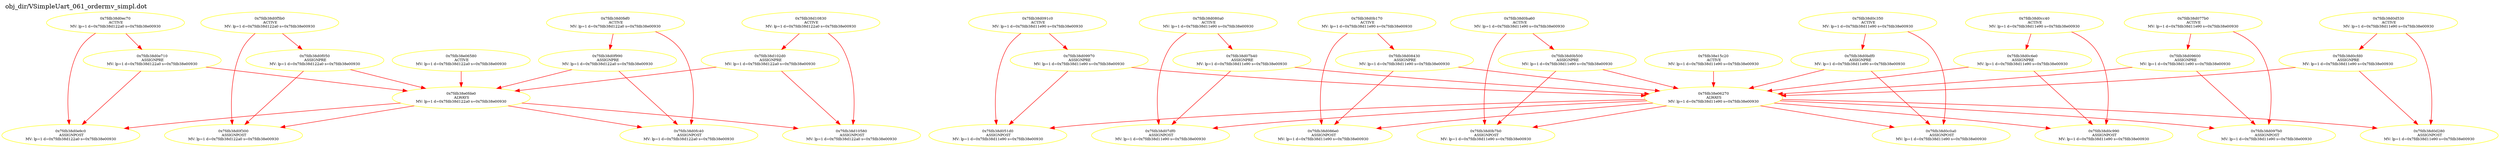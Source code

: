 digraph v3graph {
	graph	[label="obj_dir/VSimpleUart_061_ordermv_simpl.dot",
		 labelloc=t, labeljust=l,
		 //size="7.5,10",
		 rankdir=TB];
	n0	[fontsize=8 label="0x7fdb38e06580\n ACTIVE\nMV: lp=1 d=0x7fdb38d122a0 s=0x7fdb38e00930", color=yellow];
	n1	[fontsize=8 label="0x7fdb38d0ec70\n ACTIVE\nMV: lp=1 d=0x7fdb38d122a0 s=0x7fdb38e00930", color=yellow];
	n2	[fontsize=8 label="0x7fdb38d0f5b0\n ACTIVE\nMV: lp=1 d=0x7fdb38d122a0 s=0x7fdb38e00930", color=yellow];
	n3	[fontsize=8 label="0x7fdb38d0fef0\n ACTIVE\nMV: lp=1 d=0x7fdb38d122a0 s=0x7fdb38e00930", color=yellow];
	n4	[fontsize=8 label="0x7fdb38d10830\n ACTIVE\nMV: lp=1 d=0x7fdb38d122a0 s=0x7fdb38e00930", color=yellow];
	n5	[fontsize=8 label="0x7fdb38e15c20\n ACTIVE\nMV: lp=1 d=0x7fdb38d11e90 s=0x7fdb38e00930", color=yellow];
	n6	[fontsize=8 label="0x7fdb38d091c0\n ACTIVE\nMV: lp=1 d=0x7fdb38d11e90 s=0x7fdb38e00930", color=yellow];
	n7	[fontsize=8 label="0x7fdb38d080a0\n ACTIVE\nMV: lp=1 d=0x7fdb38d11e90 s=0x7fdb38e00930", color=yellow];
	n8	[fontsize=8 label="0x7fdb38d0b170\n ACTIVE\nMV: lp=1 d=0x7fdb38d11e90 s=0x7fdb38e00930", color=yellow];
	n9	[fontsize=8 label="0x7fdb38d0ba60\n ACTIVE\nMV: lp=1 d=0x7fdb38d11e90 s=0x7fdb38e00930", color=yellow];
	n10	[fontsize=8 label="0x7fdb38d0c350\n ACTIVE\nMV: lp=1 d=0x7fdb38d11e90 s=0x7fdb38e00930", color=yellow];
	n11	[fontsize=8 label="0x7fdb38d0cc40\n ACTIVE\nMV: lp=1 d=0x7fdb38d11e90 s=0x7fdb38e00930", color=yellow];
	n12	[fontsize=8 label="0x7fdb38d077b0\n ACTIVE\nMV: lp=1 d=0x7fdb38d11e90 s=0x7fdb38e00930", color=yellow];
	n13	[fontsize=8 label="0x7fdb38d0d530\n ACTIVE\nMV: lp=1 d=0x7fdb38d11e90 s=0x7fdb38e00930", color=yellow];
	n14	[fontsize=8 label="0x7fdb38d0e710\n ASSIGNPRE\nMV: lp=1 d=0x7fdb38d122a0 s=0x7fdb38e00930", color=yellow];
	n15	[fontsize=8 label="0x7fdb38d0f050\n ASSIGNPRE\nMV: lp=1 d=0x7fdb38d122a0 s=0x7fdb38e00930", color=yellow];
	n16	[fontsize=8 label="0x7fdb38d0f990\n ASSIGNPRE\nMV: lp=1 d=0x7fdb38d122a0 s=0x7fdb38e00930", color=yellow];
	n17	[fontsize=8 label="0x7fdb38d102d0\n ASSIGNPRE\nMV: lp=1 d=0x7fdb38d122a0 s=0x7fdb38e00930", color=yellow];
	n18	[fontsize=8 label="0x7fdb38d09970\n ASSIGNPRE\nMV: lp=1 d=0x7fdb38d11e90 s=0x7fdb38e00930", color=yellow];
	n19	[fontsize=8 label="0x7fdb38d07b40\n ASSIGNPRE\nMV: lp=1 d=0x7fdb38d11e90 s=0x7fdb38e00930", color=yellow];
	n20	[fontsize=8 label="0x7fdb38d08430\n ASSIGNPRE\nMV: lp=1 d=0x7fdb38d11e90 s=0x7fdb38e00930", color=yellow];
	n21	[fontsize=8 label="0x7fdb38d0b500\n ASSIGNPRE\nMV: lp=1 d=0x7fdb38d11e90 s=0x7fdb38e00930", color=yellow];
	n22	[fontsize=8 label="0x7fdb38d0bdf0\n ASSIGNPRE\nMV: lp=1 d=0x7fdb38d11e90 s=0x7fdb38e00930", color=yellow];
	n23	[fontsize=8 label="0x7fdb38d0c6e0\n ASSIGNPRE\nMV: lp=1 d=0x7fdb38d11e90 s=0x7fdb38e00930", color=yellow];
	n24	[fontsize=8 label="0x7fdb38d09600\n ASSIGNPRE\nMV: lp=1 d=0x7fdb38d11e90 s=0x7fdb38e00930", color=yellow];
	n25	[fontsize=8 label="0x7fdb38d0cfd0\n ASSIGNPRE\nMV: lp=1 d=0x7fdb38d11e90 s=0x7fdb38e00930", color=yellow];
	n26	[fontsize=8 label="0x7fdb38e0fde0\n ALWAYS\nMV: lp=1 d=0x7fdb38d122a0 s=0x7fdb38e00930", color=yellow];
	n27	[fontsize=8 label="0x7fdb38e06270\n ALWAYS\nMV: lp=1 d=0x7fdb38d11e90 s=0x7fdb38e00930", color=yellow];
	n28	[fontsize=8 label="0x7fdb38d051d0\n ASSIGNPOST\nMV: lp=1 d=0x7fdb38d11e90 s=0x7fdb38e00930", color=yellow];
	n29	[fontsize=8 label="0x7fdb38d097b0\n ASSIGNPOST\nMV: lp=1 d=0x7fdb38d11e90 s=0x7fdb38e00930", color=yellow];
	n30	[fontsize=8 label="0x7fdb38d07df0\n ASSIGNPOST\nMV: lp=1 d=0x7fdb38d11e90 s=0x7fdb38e00930", color=yellow];
	n31	[fontsize=8 label="0x7fdb38d086e0\n ASSIGNPOST\nMV: lp=1 d=0x7fdb38d11e90 s=0x7fdb38e00930", color=yellow];
	n32	[fontsize=8 label="0x7fdb38d0b7b0\n ASSIGNPOST\nMV: lp=1 d=0x7fdb38d11e90 s=0x7fdb38e00930", color=yellow];
	n33	[fontsize=8 label="0x7fdb38d0c0a0\n ASSIGNPOST\nMV: lp=1 d=0x7fdb38d11e90 s=0x7fdb38e00930", color=yellow];
	n34	[fontsize=8 label="0x7fdb38d0c990\n ASSIGNPOST\nMV: lp=1 d=0x7fdb38d11e90 s=0x7fdb38e00930", color=yellow];
	n35	[fontsize=8 label="0x7fdb38d0d280\n ASSIGNPOST\nMV: lp=1 d=0x7fdb38d11e90 s=0x7fdb38e00930", color=yellow];
	n36	[fontsize=8 label="0x7fdb38d0e9c0\n ASSIGNPOST\nMV: lp=1 d=0x7fdb38d122a0 s=0x7fdb38e00930", color=yellow];
	n37	[fontsize=8 label="0x7fdb38d0f300\n ASSIGNPOST\nMV: lp=1 d=0x7fdb38d122a0 s=0x7fdb38e00930", color=yellow];
	n38	[fontsize=8 label="0x7fdb38d0fc40\n ASSIGNPOST\nMV: lp=1 d=0x7fdb38d122a0 s=0x7fdb38e00930", color=yellow];
	n39	[fontsize=8 label="0x7fdb38d10580\n ASSIGNPOST\nMV: lp=1 d=0x7fdb38d122a0 s=0x7fdb38e00930", color=yellow];
	n0 -> n26 [fontsize=8 label="" weight=32 color=red];
	n1 -> n14 [fontsize=8 label="" weight=32 color=red];
	n1 -> n36 [fontsize=8 label="" weight=32 color=red];
	n2 -> n15 [fontsize=8 label="" weight=32 color=red];
	n2 -> n37 [fontsize=8 label="" weight=32 color=red];
	n3 -> n16 [fontsize=8 label="" weight=32 color=red];
	n3 -> n38 [fontsize=8 label="" weight=32 color=red];
	n4 -> n17 [fontsize=8 label="" weight=32 color=red];
	n4 -> n39 [fontsize=8 label="" weight=32 color=red];
	n5 -> n27 [fontsize=8 label="" weight=32 color=red];
	n6 -> n18 [fontsize=8 label="" weight=32 color=red];
	n6 -> n28 [fontsize=8 label="" weight=32 color=red];
	n7 -> n19 [fontsize=8 label="" weight=32 color=red];
	n7 -> n30 [fontsize=8 label="" weight=32 color=red];
	n8 -> n20 [fontsize=8 label="" weight=32 color=red];
	n8 -> n31 [fontsize=8 label="" weight=32 color=red];
	n9 -> n21 [fontsize=8 label="" weight=32 color=red];
	n9 -> n32 [fontsize=8 label="" weight=32 color=red];
	n10 -> n22 [fontsize=8 label="" weight=32 color=red];
	n10 -> n33 [fontsize=8 label="" weight=32 color=red];
	n11 -> n23 [fontsize=8 label="" weight=32 color=red];
	n11 -> n34 [fontsize=8 label="" weight=32 color=red];
	n12 -> n24 [fontsize=8 label="" weight=32 color=red];
	n12 -> n29 [fontsize=8 label="" weight=32 color=red];
	n13 -> n25 [fontsize=8 label="" weight=32 color=red];
	n13 -> n35 [fontsize=8 label="" weight=32 color=red];
	n14 -> n26 [fontsize=8 label="" weight=32 color=red];
	n14 -> n36 [fontsize=8 label="" weight=8 color=red];
	n15 -> n26 [fontsize=8 label="" weight=32 color=red];
	n15 -> n37 [fontsize=8 label="" weight=8 color=red];
	n16 -> n26 [fontsize=8 label="" weight=32 color=red];
	n16 -> n38 [fontsize=8 label="" weight=8 color=red];
	n17 -> n26 [fontsize=8 label="" weight=32 color=red];
	n17 -> n39 [fontsize=8 label="" weight=8 color=red];
	n18 -> n27 [fontsize=8 label="" weight=32 color=red];
	n18 -> n28 [fontsize=8 label="" weight=8 color=red];
	n19 -> n27 [fontsize=8 label="" weight=32 color=red];
	n19 -> n30 [fontsize=8 label="" weight=8 color=red];
	n20 -> n27 [fontsize=8 label="" weight=32 color=red];
	n20 -> n31 [fontsize=8 label="" weight=8 color=red];
	n21 -> n27 [fontsize=8 label="" weight=32 color=red];
	n21 -> n32 [fontsize=8 label="" weight=8 color=red];
	n22 -> n27 [fontsize=8 label="" weight=32 color=red];
	n22 -> n33 [fontsize=8 label="" weight=8 color=red];
	n23 -> n27 [fontsize=8 label="" weight=32 color=red];
	n23 -> n34 [fontsize=8 label="" weight=8 color=red];
	n24 -> n27 [fontsize=8 label="" weight=32 color=red];
	n24 -> n29 [fontsize=8 label="" weight=8 color=red];
	n25 -> n27 [fontsize=8 label="" weight=32 color=red];
	n25 -> n35 [fontsize=8 label="" weight=8 color=red];
	n26 -> n37 [fontsize=8 label="" weight=8 color=red];
	n26 -> n38 [fontsize=8 label="" weight=8 color=red];
	n26 -> n36 [fontsize=8 label="" weight=8 color=red];
	n26 -> n39 [fontsize=8 label="" weight=8 color=red];
	n27 -> n28 [fontsize=8 label="" weight=8 color=red];
	n27 -> n34 [fontsize=8 label="" weight=8 color=red];
	n27 -> n33 [fontsize=8 label="" weight=8 color=red];
	n27 -> n30 [fontsize=8 label="" weight=8 color=red];
	n27 -> n31 [fontsize=8 label="" weight=8 color=red];
	n27 -> n32 [fontsize=8 label="" weight=8 color=red];
	n27 -> n29 [fontsize=8 label="" weight=8 color=red];
	n27 -> n35 [fontsize=8 label="" weight=8 color=red];
}
